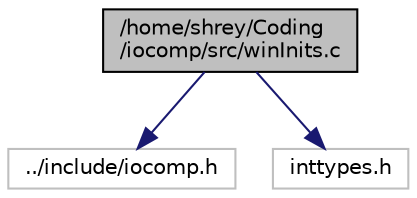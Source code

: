 digraph "/home/shrey/Coding/iocomp/src/winInits.c"
{
 // LATEX_PDF_SIZE
  edge [fontname="Helvetica",fontsize="10",labelfontname="Helvetica",labelfontsize="10"];
  node [fontname="Helvetica",fontsize="10",shape=record];
  Node1 [label="/home/shrey/Coding\l/iocomp/src/winInits.c",height=0.2,width=0.4,color="black", fillcolor="grey75", style="filled", fontcolor="black",tooltip="Initialises windows for shared memory interfaces and mallocs the pointers for the split case."];
  Node1 -> Node2 [color="midnightblue",fontsize="10",style="solid",fontname="Helvetica"];
  Node2 [label="../include/iocomp.h",height=0.2,width=0.4,color="grey75", fillcolor="white", style="filled",tooltip=" "];
  Node1 -> Node3 [color="midnightblue",fontsize="10",style="solid",fontname="Helvetica"];
  Node3 [label="inttypes.h",height=0.2,width=0.4,color="grey75", fillcolor="white", style="filled",tooltip=" "];
}
